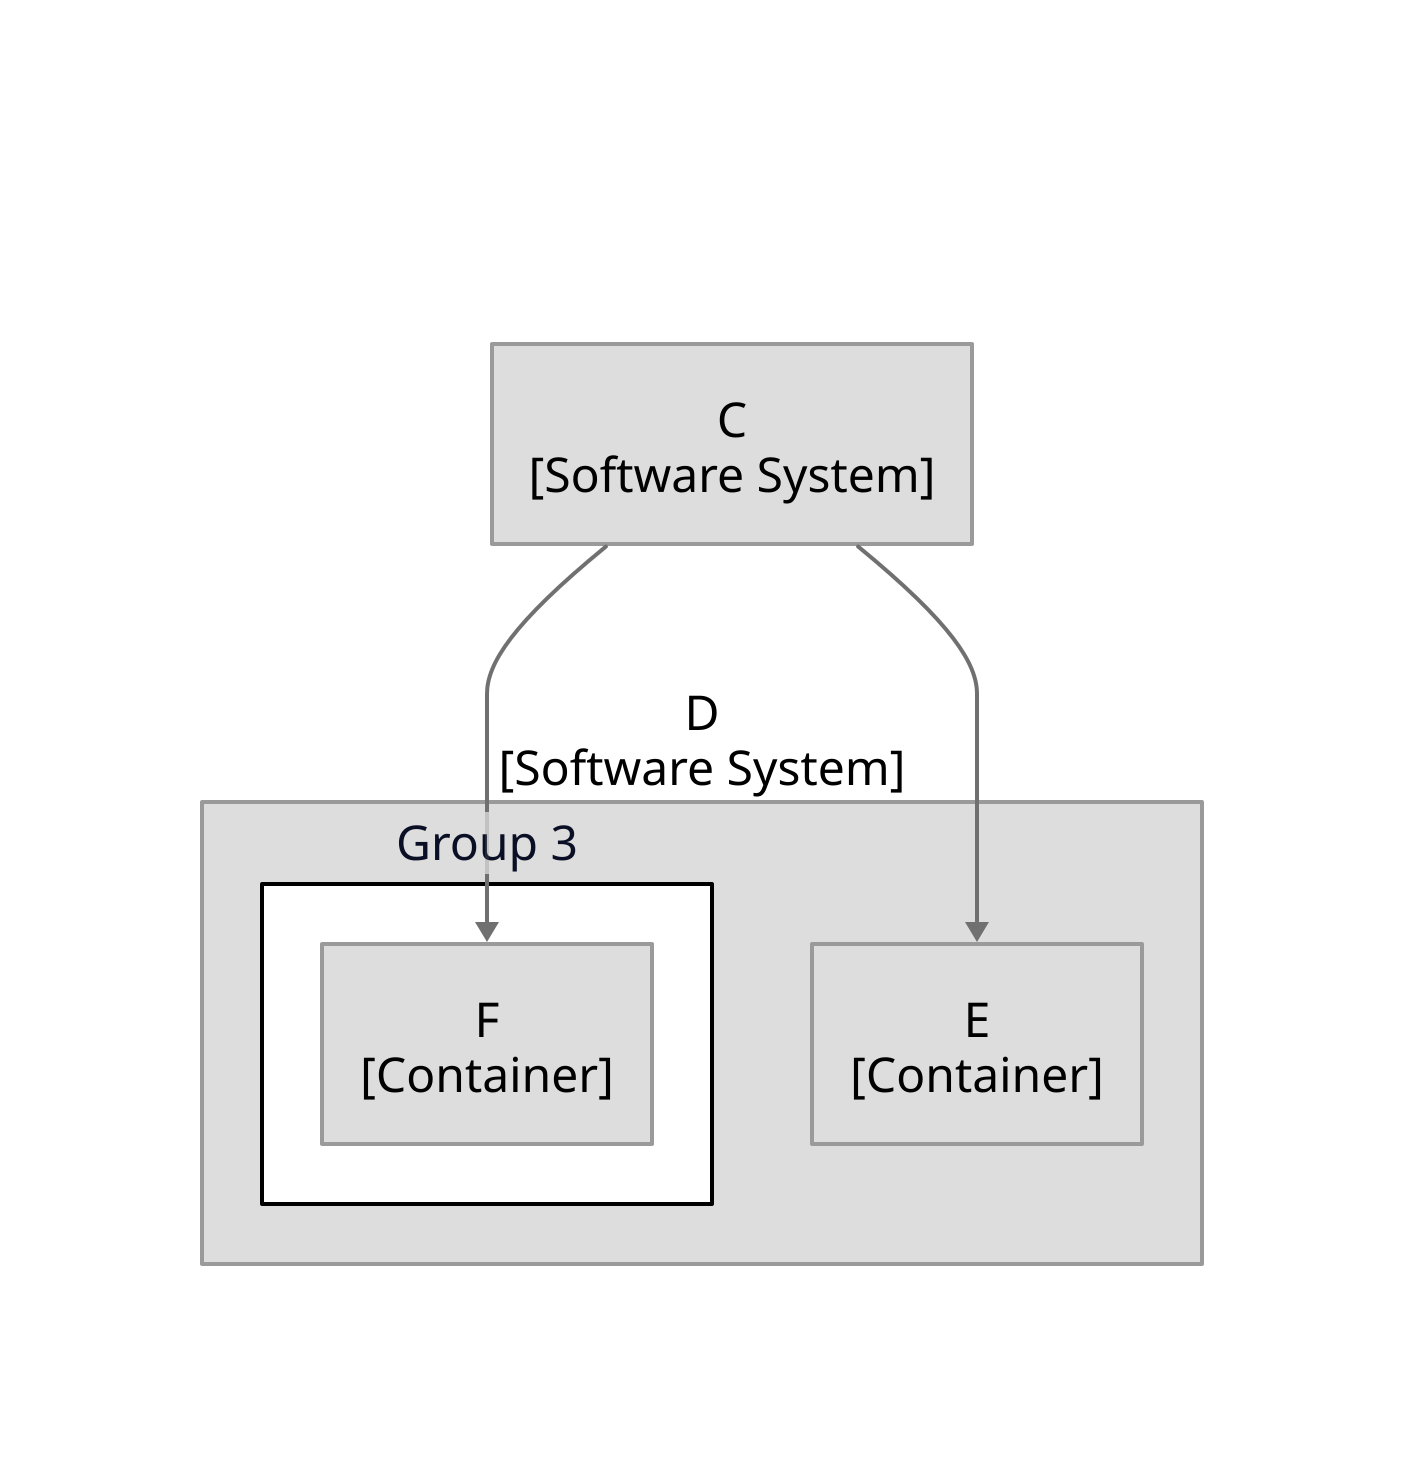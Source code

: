 title: |`md
  # D - Containers
`| {
  near: top-center
}
direction: down
container_3: {
  label: "C\n[Software System]"
  shape: rectangle
  style: {
    fill: "#dddddd"
    font-color: "#000000"
    font-size: 24
    multiple: false
    opacity: 1.0
    stroke: "#9a9a9a"
  }
}

container_4: {
  label: "D\n[Software System]"
  shape: rectangle
  style: {
    fill: "#dddddd"
    font-color: "#000000"
    font-size: 24
    multiple: false
    opacity: 1.0
    stroke: "#9a9a9a"
  }
}
container_4."group_Group 3": {
  label: "Group 3"
  style: {
    fill: "white"
    stroke: "black"
  }
}
container_4.container_5: {
  label: "E\n[Container]"
  shape: rectangle
  style: {
    fill: "#dddddd"
    font-color: "#000000"
    font-size: 24
    multiple: false
    opacity: 1.0
    stroke: "#9a9a9a"
  }
}
container_4."group_Group 3".container_6: {
  label: "F\n[Container]"
  shape: rectangle
  style: {
    fill: "#dddddd"
    font-color: "#000000"
    font-size: 24
    multiple: false
    opacity: 1.0
    stroke: "#9a9a9a"
  }
}
container_3 -> container_4.container_5: {
  label: ""
  style: {
    font-size: 24
    opacity: 1.0
    stroke: "#707070"
    stroke-width: 2
  }
}
container_3 -> container_4."group_Group 3".container_6: {
  label: ""
  style: {
    font-size: 24
    opacity: 1.0
    stroke: "#707070"
    stroke-width: 2
  }
}
